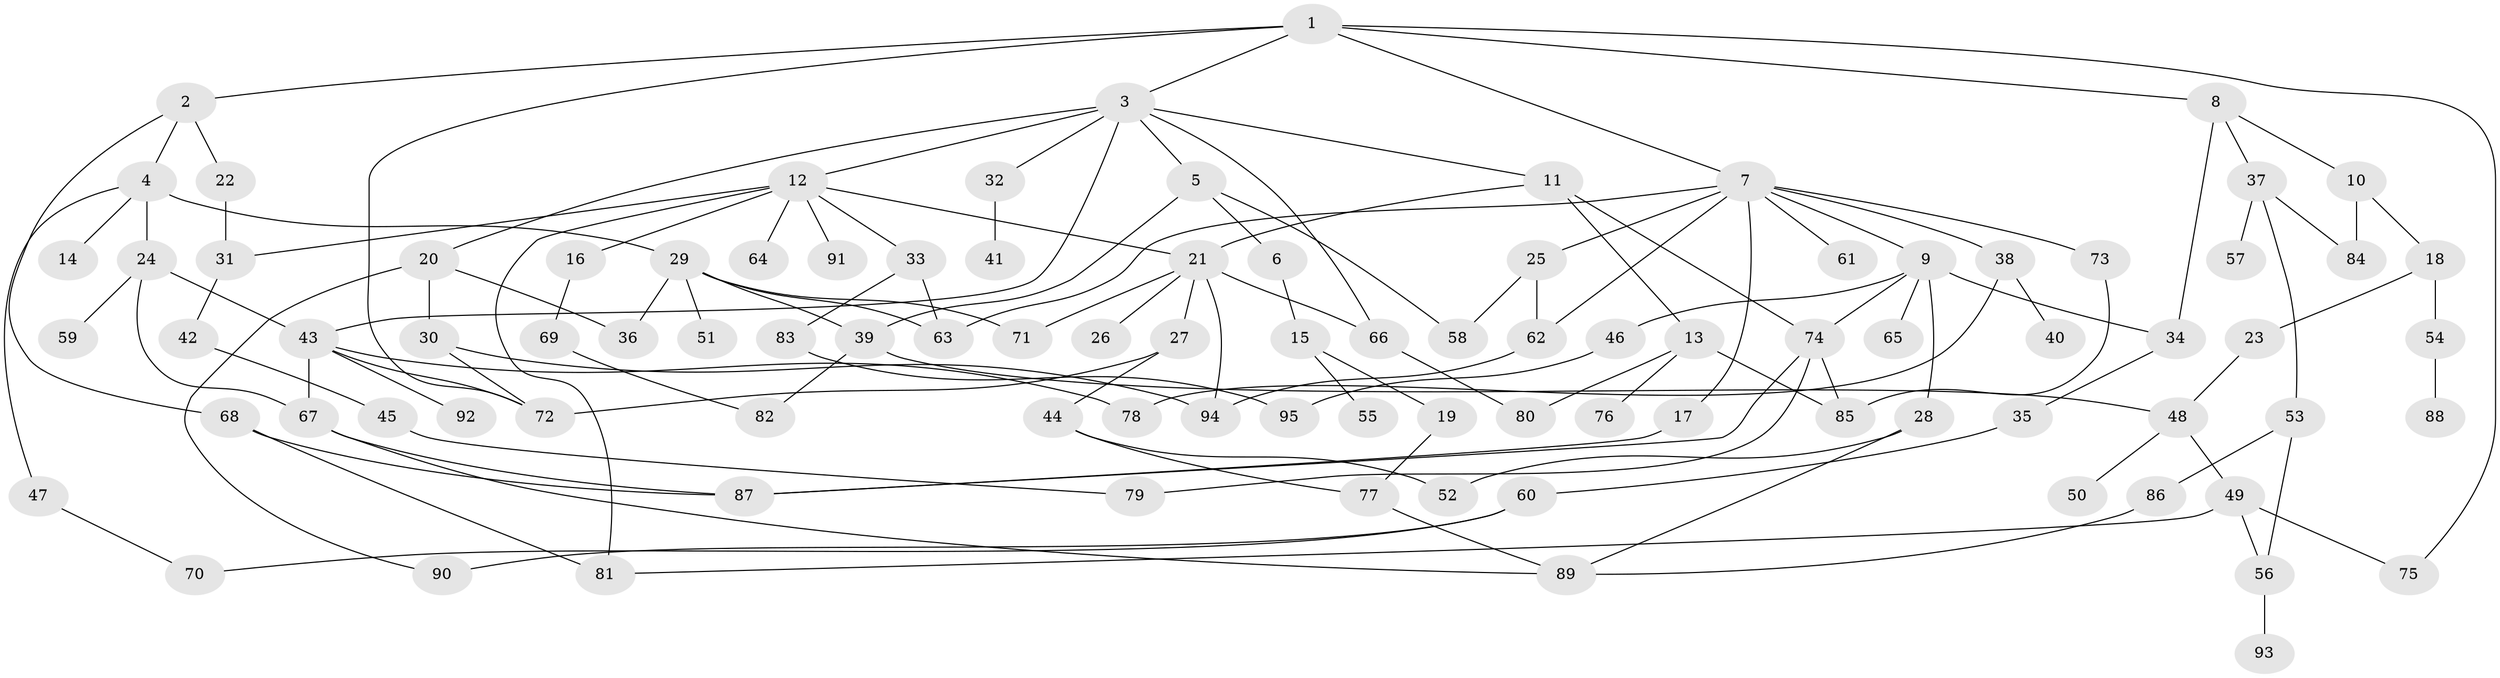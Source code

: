 // Generated by graph-tools (version 1.1) at 2025/13/03/09/25 04:13:31]
// undirected, 95 vertices, 136 edges
graph export_dot {
graph [start="1"]
  node [color=gray90,style=filled];
  1;
  2;
  3;
  4;
  5;
  6;
  7;
  8;
  9;
  10;
  11;
  12;
  13;
  14;
  15;
  16;
  17;
  18;
  19;
  20;
  21;
  22;
  23;
  24;
  25;
  26;
  27;
  28;
  29;
  30;
  31;
  32;
  33;
  34;
  35;
  36;
  37;
  38;
  39;
  40;
  41;
  42;
  43;
  44;
  45;
  46;
  47;
  48;
  49;
  50;
  51;
  52;
  53;
  54;
  55;
  56;
  57;
  58;
  59;
  60;
  61;
  62;
  63;
  64;
  65;
  66;
  67;
  68;
  69;
  70;
  71;
  72;
  73;
  74;
  75;
  76;
  77;
  78;
  79;
  80;
  81;
  82;
  83;
  84;
  85;
  86;
  87;
  88;
  89;
  90;
  91;
  92;
  93;
  94;
  95;
  1 -- 2;
  1 -- 3;
  1 -- 7;
  1 -- 8;
  1 -- 72;
  1 -- 75;
  2 -- 4;
  2 -- 22;
  2 -- 68;
  3 -- 5;
  3 -- 11;
  3 -- 12;
  3 -- 20;
  3 -- 32;
  3 -- 43;
  3 -- 66;
  4 -- 14;
  4 -- 24;
  4 -- 29;
  4 -- 47;
  5 -- 6;
  5 -- 39;
  5 -- 58;
  6 -- 15;
  7 -- 9;
  7 -- 17;
  7 -- 25;
  7 -- 38;
  7 -- 61;
  7 -- 62;
  7 -- 73;
  7 -- 63;
  8 -- 10;
  8 -- 37;
  8 -- 34;
  9 -- 28;
  9 -- 34;
  9 -- 46;
  9 -- 65;
  9 -- 74;
  10 -- 18;
  10 -- 84;
  11 -- 13;
  11 -- 21;
  11 -- 74;
  12 -- 16;
  12 -- 33;
  12 -- 64;
  12 -- 81;
  12 -- 91;
  12 -- 31;
  12 -- 21;
  13 -- 76;
  13 -- 80;
  13 -- 85;
  15 -- 19;
  15 -- 55;
  16 -- 69;
  17 -- 87;
  18 -- 23;
  18 -- 54;
  19 -- 77;
  20 -- 30;
  20 -- 90;
  20 -- 36;
  21 -- 26;
  21 -- 27;
  21 -- 71;
  21 -- 94;
  21 -- 66;
  22 -- 31;
  23 -- 48;
  24 -- 59;
  24 -- 67;
  24 -- 43;
  25 -- 58;
  25 -- 62;
  27 -- 44;
  27 -- 72;
  28 -- 89;
  28 -- 52;
  29 -- 36;
  29 -- 39;
  29 -- 51;
  29 -- 71;
  29 -- 63;
  30 -- 94;
  30 -- 72;
  31 -- 42;
  32 -- 41;
  33 -- 63;
  33 -- 83;
  34 -- 35;
  35 -- 60;
  37 -- 53;
  37 -- 57;
  37 -- 84;
  38 -- 40;
  38 -- 78;
  39 -- 82;
  39 -- 48;
  42 -- 45;
  43 -- 72;
  43 -- 78;
  43 -- 92;
  43 -- 67;
  44 -- 52;
  44 -- 77;
  45 -- 79;
  46 -- 95;
  47 -- 70;
  48 -- 49;
  48 -- 50;
  49 -- 56;
  49 -- 75;
  49 -- 81;
  53 -- 86;
  53 -- 56;
  54 -- 88;
  56 -- 93;
  60 -- 90;
  60 -- 70;
  62 -- 94;
  66 -- 80;
  67 -- 89;
  67 -- 87;
  68 -- 87;
  68 -- 81;
  69 -- 82;
  73 -- 85;
  74 -- 87;
  74 -- 85;
  74 -- 79;
  77 -- 89;
  83 -- 95;
  86 -- 89;
}
